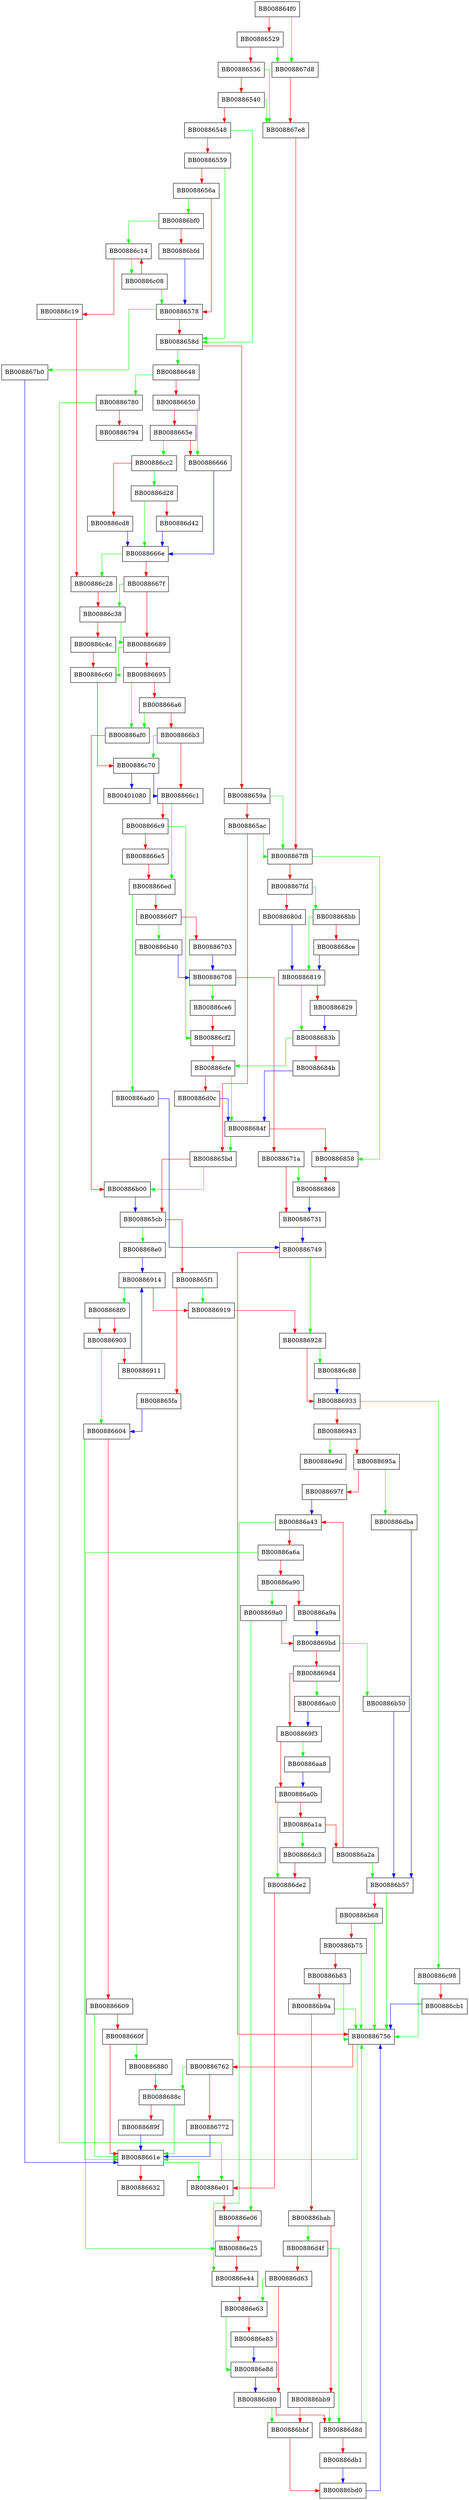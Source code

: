 digraph _int_free {
  node [shape="box"];
  graph [splines=ortho];
  BB008864f0 -> BB008867d8 [color="green"];
  BB008864f0 -> BB00886529 [color="red"];
  BB00886529 -> BB008867d8 [color="green"];
  BB00886529 -> BB00886536 [color="red"];
  BB00886536 -> BB008867e8 [color="green"];
  BB00886536 -> BB00886540 [color="red"];
  BB00886540 -> BB008867e8 [color="green"];
  BB00886540 -> BB00886548 [color="red"];
  BB00886548 -> BB0088658d [color="green"];
  BB00886548 -> BB00886559 [color="red"];
  BB00886559 -> BB0088658d [color="green"];
  BB00886559 -> BB0088656a [color="red"];
  BB0088656a -> BB00886bf0 [color="green"];
  BB0088656a -> BB00886578 [color="red"];
  BB00886578 -> BB008867b0 [color="green"];
  BB00886578 -> BB0088658d [color="red"];
  BB0088658d -> BB00886648 [color="green"];
  BB0088658d -> BB0088659a [color="red"];
  BB0088659a -> BB008867f8 [color="green"];
  BB0088659a -> BB008865ac [color="red"];
  BB008865ac -> BB008867f8 [color="green"];
  BB008865ac -> BB008865bd [color="red"];
  BB008865bd -> BB00886b00 [color="green"];
  BB008865bd -> BB008865cb [color="red"];
  BB008865cb -> BB008868e0 [color="green"];
  BB008865cb -> BB008865f1 [color="red"];
  BB008865f1 -> BB00886919 [color="green"];
  BB008865f1 -> BB008865fa [color="red"];
  BB008865fa -> BB00886604 [color="blue"];
  BB00886604 -> BB0088661e [color="green"];
  BB00886604 -> BB00886609 [color="red"];
  BB00886609 -> BB0088661e [color="green"];
  BB00886609 -> BB0088660f [color="red"];
  BB0088660f -> BB00886880 [color="green"];
  BB0088660f -> BB0088661e [color="red"];
  BB0088661e -> BB00886e01 [color="green"];
  BB0088661e -> BB00886632 [color="red"];
  BB00886648 -> BB00886780 [color="green"];
  BB00886648 -> BB00886650 [color="red"];
  BB00886650 -> BB00886666 [color="green"];
  BB00886650 -> BB0088665e [color="red"];
  BB0088665e -> BB00886cc2 [color="green"];
  BB0088665e -> BB00886666 [color="red"];
  BB00886666 -> BB0088666e [color="blue"];
  BB0088666e -> BB00886c28 [color="green"];
  BB0088666e -> BB0088667f [color="red"];
  BB0088667f -> BB00886c38 [color="green"];
  BB0088667f -> BB00886689 [color="red"];
  BB00886689 -> BB00886c60 [color="green"];
  BB00886689 -> BB00886695 [color="red"];
  BB00886695 -> BB00886af0 [color="green"];
  BB00886695 -> BB008866a6 [color="red"];
  BB008866a6 -> BB00886af0 [color="green"];
  BB008866a6 -> BB008866b3 [color="red"];
  BB008866b3 -> BB00886c70 [color="green"];
  BB008866b3 -> BB008866c1 [color="red"];
  BB008866c1 -> BB008866ed [color="green"];
  BB008866c1 -> BB008866c9 [color="red"];
  BB008866c9 -> BB00886cf2 [color="green"];
  BB008866c9 -> BB008866e5 [color="red"];
  BB008866e5 -> BB008866ed [color="red"];
  BB008866ed -> BB00886ad0 [color="green"];
  BB008866ed -> BB008866f7 [color="red"];
  BB008866f7 -> BB00886b40 [color="green"];
  BB008866f7 -> BB00886703 [color="red"];
  BB00886703 -> BB00886708 [color="blue"];
  BB00886708 -> BB00886ce6 [color="green"];
  BB00886708 -> BB0088671a [color="red"];
  BB0088671a -> BB00886868 [color="green"];
  BB0088671a -> BB00886731 [color="red"];
  BB00886731 -> BB00886749 [color="blue"];
  BB00886749 -> BB00886928 [color="green"];
  BB00886749 -> BB00886756 [color="red"];
  BB00886756 -> BB0088661e [color="green"];
  BB00886756 -> BB00886762 [color="red"];
  BB00886762 -> BB0088688c [color="green"];
  BB00886762 -> BB00886772 [color="red"];
  BB00886772 -> BB0088661e [color="blue"];
  BB00886780 -> BB00886e01 [color="green"];
  BB00886780 -> BB00886794 [color="red"];
  BB008867b0 -> BB0088661e [color="blue"];
  BB008867d8 -> BB008867e8 [color="red"];
  BB008867e8 -> BB008867f8 [color="red"];
  BB008867f8 -> BB00886858 [color="green"];
  BB008867f8 -> BB008867fd [color="red"];
  BB008867fd -> BB008868bb [color="green"];
  BB008867fd -> BB0088680d [color="red"];
  BB0088680d -> BB00886819 [color="blue"];
  BB00886819 -> BB0088683b [color="green"];
  BB00886819 -> BB00886829 [color="red"];
  BB00886829 -> BB0088683b [color="blue"];
  BB0088683b -> BB00886cfe [color="green"];
  BB0088683b -> BB0088684b [color="red"];
  BB0088684b -> BB0088684f [color="blue"];
  BB0088684f -> BB008865bd [color="green"];
  BB0088684f -> BB00886858 [color="red"];
  BB00886858 -> BB00886868 [color="red"];
  BB00886868 -> BB00886731 [color="blue"];
  BB00886880 -> BB0088688c [color="red"];
  BB0088688c -> BB0088661e [color="green"];
  BB0088688c -> BB0088689f [color="red"];
  BB0088689f -> BB0088661e [color="blue"];
  BB008868bb -> BB00886819 [color="green"];
  BB008868bb -> BB008868ce [color="red"];
  BB008868ce -> BB00886819 [color="blue"];
  BB008868e0 -> BB00886914 [color="blue"];
  BB008868f0 -> BB00886903 [color="red"];
  BB008868f0 -> BB00886903 [color="red"];
  BB00886903 -> BB00886604 [color="green"];
  BB00886903 -> BB00886911 [color="red"];
  BB00886911 -> BB00886914 [color="blue"];
  BB00886914 -> BB008868f0 [color="green"];
  BB00886914 -> BB00886919 [color="red"];
  BB00886919 -> BB00886928 [color="red"];
  BB00886928 -> BB00886c88 [color="green"];
  BB00886928 -> BB00886933 [color="red"];
  BB00886933 -> BB00886c98 [color="green"];
  BB00886933 -> BB00886943 [color="red"];
  BB00886943 -> BB00886e9d [color="green"];
  BB00886943 -> BB0088695a [color="red"];
  BB0088695a -> BB00886dba [color="green"];
  BB0088695a -> BB0088697f [color="red"];
  BB0088697f -> BB00886a43 [color="blue"];
  BB008869a0 -> BB00886e06 [color="green"];
  BB008869a0 -> BB008869bd [color="red"];
  BB008869bd -> BB00886b50 [color="green"];
  BB008869bd -> BB008869d4 [color="red"];
  BB008869d4 -> BB00886ac0 [color="green"];
  BB008869d4 -> BB008869f3 [color="red"];
  BB008869f3 -> BB00886aa8 [color="green"];
  BB008869f3 -> BB00886a0b [color="red"];
  BB00886a0b -> BB00886de2 [color="green"];
  BB00886a0b -> BB00886a1a [color="red"];
  BB00886a1a -> BB00886dc3 [color="green"];
  BB00886a1a -> BB00886a2a [color="red"];
  BB00886a2a -> BB00886b57 [color="green"];
  BB00886a2a -> BB00886a43 [color="red"];
  BB00886a43 -> BB00886e44 [color="green"];
  BB00886a43 -> BB00886a6a [color="red"];
  BB00886a6a -> BB00886e25 [color="green"];
  BB00886a6a -> BB00886a90 [color="red"];
  BB00886a90 -> BB008869a0 [color="green"];
  BB00886a90 -> BB00886a9a [color="red"];
  BB00886a9a -> BB008869bd [color="blue"];
  BB00886aa8 -> BB00886a0b [color="blue"];
  BB00886ac0 -> BB008869f3 [color="blue"];
  BB00886ad0 -> BB00886749 [color="blue"];
  BB00886af0 -> BB00886b00 [color="red"];
  BB00886b00 -> BB008865cb [color="blue"];
  BB00886b40 -> BB00886708 [color="blue"];
  BB00886b50 -> BB00886b57 [color="blue"];
  BB00886b57 -> BB00886756 [color="green"];
  BB00886b57 -> BB00886b68 [color="red"];
  BB00886b68 -> BB00886756 [color="green"];
  BB00886b68 -> BB00886b75 [color="red"];
  BB00886b75 -> BB00886756 [color="green"];
  BB00886b75 -> BB00886b83 [color="red"];
  BB00886b83 -> BB00886756 [color="green"];
  BB00886b83 -> BB00886b9a [color="red"];
  BB00886b9a -> BB00886756 [color="green"];
  BB00886b9a -> BB00886bab [color="red"];
  BB00886bab -> BB00886d4f [color="green"];
  BB00886bab -> BB00886bb9 [color="red"];
  BB00886bb9 -> BB00886d8d [color="green"];
  BB00886bb9 -> BB00886bbf [color="red"];
  BB00886bbf -> BB00886bd0 [color="red"];
  BB00886bd0 -> BB00886756 [color="blue"];
  BB00886bf0 -> BB00886c14 [color="green"];
  BB00886bf0 -> BB00886bfd [color="red"];
  BB00886bfd -> BB00886578 [color="blue"];
  BB00886c08 -> BB00886578 [color="green"];
  BB00886c08 -> BB00886c14 [color="red"];
  BB00886c14 -> BB00886c08 [color="green"];
  BB00886c14 -> BB00886c19 [color="red"];
  BB00886c19 -> BB00886c28 [color="red"];
  BB00886c28 -> BB00886c38 [color="red"];
  BB00886c38 -> BB00886689 [color="green"];
  BB00886c38 -> BB00886c4c [color="red"];
  BB00886c4c -> BB00886c60 [color="red"];
  BB00886c60 -> BB00886c70 [color="red"];
  BB00886c70 -> BB00401080 [color="blue"];
  BB00886c70 -> BB008866c1 [color="blue"];
  BB00886c88 -> BB00886933 [color="blue"];
  BB00886c98 -> BB00886756 [color="green"];
  BB00886c98 -> BB00886cb1 [color="red"];
  BB00886cb1 -> BB00886756 [color="blue"];
  BB00886cc2 -> BB00886d28 [color="green"];
  BB00886cc2 -> BB00886cd8 [color="red"];
  BB00886cd8 -> BB0088666e [color="blue"];
  BB00886ce6 -> BB00886cf2 [color="red"];
  BB00886cf2 -> BB00886cfe [color="red"];
  BB00886cfe -> BB0088684f [color="green"];
  BB00886cfe -> BB00886d0c [color="red"];
  BB00886d0c -> BB0088684f [color="blue"];
  BB00886d28 -> BB0088666e [color="green"];
  BB00886d28 -> BB00886d42 [color="red"];
  BB00886d42 -> BB0088666e [color="blue"];
  BB00886d4f -> BB00886d8d [color="green"];
  BB00886d4f -> BB00886d63 [color="red"];
  BB00886d63 -> BB00886e63 [color="green"];
  BB00886d63 -> BB00886d80 [color="red"];
  BB00886d80 -> BB00886bbf [color="green"];
  BB00886d80 -> BB00886d8d [color="red"];
  BB00886d8d -> BB00886756 [color="green"];
  BB00886d8d -> BB00886db1 [color="red"];
  BB00886db1 -> BB00886bd0 [color="blue"];
  BB00886dba -> BB00886b57 [color="blue"];
  BB00886dc3 -> BB00886de2 [color="red"];
  BB00886de2 -> BB00886e01 [color="red"];
  BB00886e01 -> BB00886e06 [color="red"];
  BB00886e06 -> BB00886e25 [color="red"];
  BB00886e25 -> BB00886e44 [color="red"];
  BB00886e44 -> BB00886e63 [color="red"];
  BB00886e63 -> BB00886e8d [color="green"];
  BB00886e63 -> BB00886e83 [color="red"];
  BB00886e83 -> BB00886e8d [color="blue"];
  BB00886e8d -> BB00886d80 [color="blue"];
}